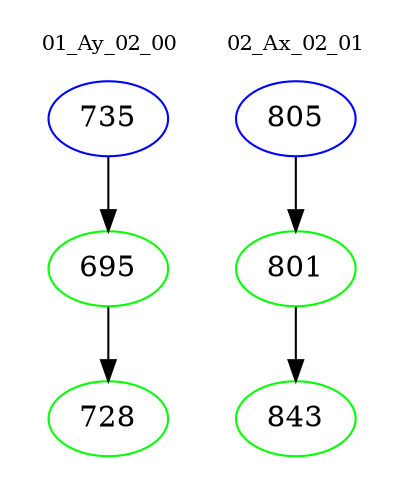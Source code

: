 digraph{
subgraph cluster_0 {
color = white
label = "01_Ay_02_00";
fontsize=10;
T0_735 [label="735", color="blue"]
T0_735 -> T0_695 [color="black"]
T0_695 [label="695", color="green"]
T0_695 -> T0_728 [color="black"]
T0_728 [label="728", color="green"]
}
subgraph cluster_1 {
color = white
label = "02_Ax_02_01";
fontsize=10;
T1_805 [label="805", color="blue"]
T1_805 -> T1_801 [color="black"]
T1_801 [label="801", color="green"]
T1_801 -> T1_843 [color="black"]
T1_843 [label="843", color="green"]
}
}

